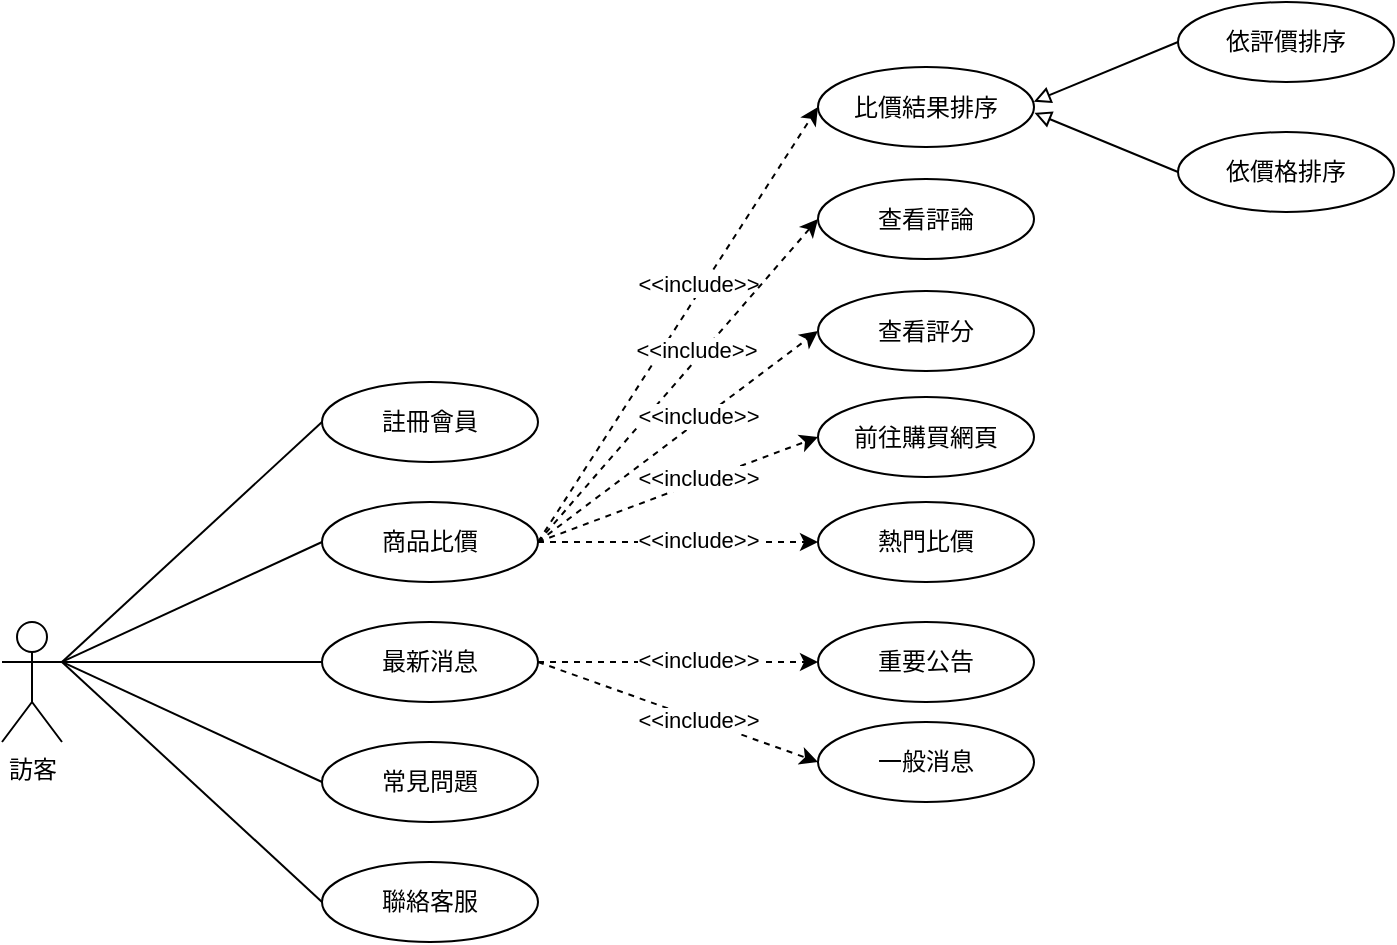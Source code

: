 <mxfile version="21.2.8" type="device">
  <diagram name="Page-1" id="L7bZQ2ZqeiiDAUVz-HTF">
    <mxGraphModel dx="1418" dy="828" grid="1" gridSize="10" guides="1" tooltips="1" connect="1" arrows="1" fold="1" page="1" pageScale="1" pageWidth="827" pageHeight="1169" math="0" shadow="0">
      <root>
        <mxCell id="0" />
        <mxCell id="1" parent="0" />
        <mxCell id="_GVOletZbV4rYhE-AKmH-5" value="訪客" style="shape=umlActor;verticalLabelPosition=bottom;verticalAlign=top;html=1;outlineConnect=0;" parent="1" vertex="1">
          <mxGeometry x="80" y="450" width="30" height="60" as="geometry" />
        </mxCell>
        <mxCell id="_GVOletZbV4rYhE-AKmH-27" style="rounded=0;orthogonalLoop=1;jettySize=auto;html=1;exitX=1;exitY=0.333;exitDx=0;exitDy=0;exitPerimeter=0;entryX=0;entryY=0.5;entryDx=0;entryDy=0;endArrow=none;endFill=0;" parent="1" source="_GVOletZbV4rYhE-AKmH-5" target="_GVOletZbV4rYhE-AKmH-4" edge="1">
          <mxGeometry relative="1" as="geometry">
            <mxPoint x="100" y="310" as="sourcePoint" />
            <mxPoint x="252" y="170" as="targetPoint" />
          </mxGeometry>
        </mxCell>
        <mxCell id="_GVOletZbV4rYhE-AKmH-28" style="rounded=0;orthogonalLoop=1;jettySize=auto;html=1;exitX=1;exitY=0.333;exitDx=0;exitDy=0;exitPerimeter=0;entryX=0;entryY=0.5;entryDx=0;entryDy=0;endArrow=none;endFill=0;" parent="1" source="_GVOletZbV4rYhE-AKmH-5" target="_GVOletZbV4rYhE-AKmH-11" edge="1">
          <mxGeometry relative="1" as="geometry">
            <mxPoint x="100" y="310" as="sourcePoint" />
            <mxPoint x="252" y="225" as="targetPoint" />
          </mxGeometry>
        </mxCell>
        <mxCell id="_GVOletZbV4rYhE-AKmH-29" style="rounded=0;orthogonalLoop=1;jettySize=auto;html=1;exitX=1;exitY=0.333;exitDx=0;exitDy=0;exitPerimeter=0;entryX=0;entryY=0.5;entryDx=0;entryDy=0;endArrow=none;endFill=0;" parent="1" source="_GVOletZbV4rYhE-AKmH-5" target="_GVOletZbV4rYhE-AKmH-12" edge="1">
          <mxGeometry relative="1" as="geometry">
            <mxPoint x="100" y="310" as="sourcePoint" />
            <mxPoint x="252" y="285" as="targetPoint" />
          </mxGeometry>
        </mxCell>
        <mxCell id="_GVOletZbV4rYhE-AKmH-30" style="rounded=0;orthogonalLoop=1;jettySize=auto;html=1;entryX=0;entryY=0.5;entryDx=0;entryDy=0;endArrow=none;endFill=0;exitX=1;exitY=0.333;exitDx=0;exitDy=0;exitPerimeter=0;" parent="1" source="_GVOletZbV4rYhE-AKmH-5" target="_GVOletZbV4rYhE-AKmH-13" edge="1">
          <mxGeometry relative="1" as="geometry">
            <mxPoint x="90" y="300" as="sourcePoint" />
            <mxPoint x="252" y="345" as="targetPoint" />
          </mxGeometry>
        </mxCell>
        <mxCell id="_GVOletZbV4rYhE-AKmH-31" style="rounded=0;orthogonalLoop=1;jettySize=auto;html=1;entryX=0;entryY=0.5;entryDx=0;entryDy=0;endArrow=none;endFill=0;exitX=1;exitY=0.333;exitDx=0;exitDy=0;exitPerimeter=0;" parent="1" source="_GVOletZbV4rYhE-AKmH-5" target="_GVOletZbV4rYhE-AKmH-14" edge="1">
          <mxGeometry relative="1" as="geometry">
            <mxPoint x="100" y="310" as="sourcePoint" />
            <mxPoint x="252" y="405" as="targetPoint" />
          </mxGeometry>
        </mxCell>
        <mxCell id="_GVOletZbV4rYhE-AKmH-4" value="註冊會員" style="ellipse;whiteSpace=wrap;html=1;container=0;" parent="1" vertex="1">
          <mxGeometry x="240" y="330" width="108" height="40" as="geometry" />
        </mxCell>
        <mxCell id="_GVOletZbV4rYhE-AKmH-18" style="rounded=0;orthogonalLoop=1;jettySize=auto;html=1;entryX=0;entryY=0.5;entryDx=0;entryDy=0;dashed=1;exitX=1;exitY=0.5;exitDx=0;exitDy=0;" parent="1" source="_GVOletZbV4rYhE-AKmH-11" target="9wTTY_0UaGagiGivupTA-1" edge="1">
          <mxGeometry relative="1" as="geometry">
            <mxPoint x="488.0" y="245" as="targetPoint" />
          </mxGeometry>
        </mxCell>
        <mxCell id="_GVOletZbV4rYhE-AKmH-19" value="&amp;lt;&amp;lt;include&amp;gt;&amp;gt;" style="edgeLabel;html=1;align=center;verticalAlign=middle;resizable=0;points=[];rotation=0;container=0;" parent="_GVOletZbV4rYhE-AKmH-18" vertex="1" connectable="0">
          <mxGeometry x="0.175" relative="1" as="geometry">
            <mxPoint x="-3" y="-1" as="offset" />
          </mxGeometry>
        </mxCell>
        <mxCell id="_GVOletZbV4rYhE-AKmH-11" value="商品比價" style="ellipse;whiteSpace=wrap;html=1;container=0;" parent="1" vertex="1">
          <mxGeometry x="240" y="390" width="108" height="40" as="geometry" />
        </mxCell>
        <mxCell id="_GVOletZbV4rYhE-AKmH-12" value="最新消息" style="ellipse;whiteSpace=wrap;html=1;container=0;" parent="1" vertex="1">
          <mxGeometry x="240" y="450" width="108" height="40" as="geometry" />
        </mxCell>
        <mxCell id="_GVOletZbV4rYhE-AKmH-13" value="常見問題" style="ellipse;whiteSpace=wrap;html=1;container=0;" parent="1" vertex="1">
          <mxGeometry x="240" y="510" width="108" height="40" as="geometry" />
        </mxCell>
        <mxCell id="_GVOletZbV4rYhE-AKmH-14" value="聯絡客服" style="ellipse;whiteSpace=wrap;html=1;container=0;" parent="1" vertex="1">
          <mxGeometry x="240" y="570" width="108" height="40" as="geometry" />
        </mxCell>
        <mxCell id="_GVOletZbV4rYhE-AKmH-23" value="熱門比價" style="ellipse;whiteSpace=wrap;html=1;container=0;" parent="1" vertex="1">
          <mxGeometry x="488" y="390" width="108" height="40" as="geometry" />
        </mxCell>
        <mxCell id="CIhs6yYy7DYA_hMeoE-F-4" style="rounded=0;orthogonalLoop=1;jettySize=auto;html=1;entryX=0;entryY=0.5;entryDx=0;entryDy=0;dashed=1;exitX=1;exitY=0.5;exitDx=0;exitDy=0;" parent="1" source="_GVOletZbV4rYhE-AKmH-12" target="CIhs6yYy7DYA_hMeoE-F-7" edge="1">
          <mxGeometry relative="1" as="geometry">
            <mxPoint x="368" y="500" as="sourcePoint" />
          </mxGeometry>
        </mxCell>
        <mxCell id="CIhs6yYy7DYA_hMeoE-F-5" value="&amp;lt;&amp;lt;include&amp;gt;&amp;gt;" style="edgeLabel;html=1;align=center;verticalAlign=middle;resizable=0;points=[];rotation=0;container=0;" parent="CIhs6yYy7DYA_hMeoE-F-4" vertex="1" connectable="0">
          <mxGeometry x="0.175" relative="1" as="geometry">
            <mxPoint x="-3" y="-1" as="offset" />
          </mxGeometry>
        </mxCell>
        <mxCell id="CIhs6yYy7DYA_hMeoE-F-7" value="重要公告" style="ellipse;whiteSpace=wrap;html=1;container=0;" parent="1" vertex="1">
          <mxGeometry x="488" y="450" width="108" height="40" as="geometry" />
        </mxCell>
        <mxCell id="CIhs6yYy7DYA_hMeoE-F-9" style="rounded=0;orthogonalLoop=1;jettySize=auto;html=1;entryX=0;entryY=0.5;entryDx=0;entryDy=0;dashed=1;exitX=1;exitY=0.5;exitDx=0;exitDy=0;" parent="1" source="_GVOletZbV4rYhE-AKmH-12" target="CIhs6yYy7DYA_hMeoE-F-11" edge="1">
          <mxGeometry relative="1" as="geometry">
            <mxPoint x="358" y="535" as="sourcePoint" />
          </mxGeometry>
        </mxCell>
        <mxCell id="CIhs6yYy7DYA_hMeoE-F-10" value="&amp;lt;&amp;lt;include&amp;gt;&amp;gt;" style="edgeLabel;html=1;align=center;verticalAlign=middle;resizable=0;points=[];rotation=0;container=0;" parent="CIhs6yYy7DYA_hMeoE-F-9" vertex="1" connectable="0">
          <mxGeometry x="0.175" relative="1" as="geometry">
            <mxPoint x="-3" y="-1" as="offset" />
          </mxGeometry>
        </mxCell>
        <mxCell id="CIhs6yYy7DYA_hMeoE-F-11" value="一般消息" style="ellipse;whiteSpace=wrap;html=1;container=0;" parent="1" vertex="1">
          <mxGeometry x="488" y="500" width="108" height="40" as="geometry" />
        </mxCell>
        <mxCell id="Hux54AEykHEccqKdn2lM-1" style="rounded=0;orthogonalLoop=1;jettySize=auto;html=1;entryX=0;entryY=0.5;entryDx=0;entryDy=0;dashed=1;exitX=1;exitY=0.5;exitDx=0;exitDy=0;" parent="1" source="_GVOletZbV4rYhE-AKmH-11" target="Hux54AEykHEccqKdn2lM-3" edge="1">
          <mxGeometry relative="1" as="geometry">
            <mxPoint x="348" y="413" as="sourcePoint" />
          </mxGeometry>
        </mxCell>
        <mxCell id="Hux54AEykHEccqKdn2lM-2" value="&amp;lt;&amp;lt;include&amp;gt;&amp;gt;" style="edgeLabel;html=1;align=center;verticalAlign=middle;resizable=0;points=[];rotation=0;container=0;" parent="Hux54AEykHEccqKdn2lM-1" vertex="1" connectable="0">
          <mxGeometry x="0.175" relative="1" as="geometry">
            <mxPoint x="-3" y="-1" as="offset" />
          </mxGeometry>
        </mxCell>
        <mxCell id="Hux54AEykHEccqKdn2lM-3" value="查看評論" style="ellipse;whiteSpace=wrap;html=1;container=0;" parent="1" vertex="1">
          <mxGeometry x="488" y="228.5" width="108" height="40" as="geometry" />
        </mxCell>
        <mxCell id="Hux54AEykHEccqKdn2lM-5" value="前往購買網頁" style="ellipse;whiteSpace=wrap;html=1;container=0;" parent="1" vertex="1">
          <mxGeometry x="488" y="337.5" width="108" height="40" as="geometry" />
        </mxCell>
        <mxCell id="Hux54AEykHEccqKdn2lM-6" style="rounded=0;orthogonalLoop=1;jettySize=auto;html=1;entryX=0;entryY=0.5;entryDx=0;entryDy=0;dashed=1;exitX=1;exitY=0.5;exitDx=0;exitDy=0;" parent="1" source="_GVOletZbV4rYhE-AKmH-11" target="Hux54AEykHEccqKdn2lM-5" edge="1">
          <mxGeometry relative="1" as="geometry">
            <mxPoint x="358" y="363" as="sourcePoint" />
            <mxPoint x="498" y="383" as="targetPoint" />
          </mxGeometry>
        </mxCell>
        <mxCell id="Hux54AEykHEccqKdn2lM-7" value="&amp;lt;&amp;lt;include&amp;gt;&amp;gt;" style="edgeLabel;html=1;align=center;verticalAlign=middle;resizable=0;points=[];rotation=0;container=0;" parent="Hux54AEykHEccqKdn2lM-6" vertex="1" connectable="0">
          <mxGeometry x="0.175" relative="1" as="geometry">
            <mxPoint x="-3" y="-1" as="offset" />
          </mxGeometry>
        </mxCell>
        <mxCell id="Hux54AEykHEccqKdn2lM-10" value="查看評分" style="ellipse;whiteSpace=wrap;html=1;container=0;" parent="1" vertex="1">
          <mxGeometry x="488" y="284.5" width="108" height="40" as="geometry" />
        </mxCell>
        <mxCell id="Hux54AEykHEccqKdn2lM-11" style="rounded=0;orthogonalLoop=1;jettySize=auto;html=1;entryX=0;entryY=0.5;entryDx=0;entryDy=0;dashed=1;exitX=1;exitY=0.5;exitDx=0;exitDy=0;" parent="1" source="_GVOletZbV4rYhE-AKmH-11" target="Hux54AEykHEccqKdn2lM-10" edge="1">
          <mxGeometry relative="1" as="geometry">
            <mxPoint x="358" y="420" as="sourcePoint" />
            <mxPoint x="498" y="420" as="targetPoint" />
          </mxGeometry>
        </mxCell>
        <mxCell id="Hux54AEykHEccqKdn2lM-12" value="&amp;lt;&amp;lt;include&amp;gt;&amp;gt;" style="edgeLabel;html=1;align=center;verticalAlign=middle;resizable=0;points=[];rotation=0;container=0;" parent="Hux54AEykHEccqKdn2lM-11" vertex="1" connectable="0">
          <mxGeometry x="0.175" relative="1" as="geometry">
            <mxPoint x="-3" y="-1" as="offset" />
          </mxGeometry>
        </mxCell>
        <mxCell id="9wTTY_0UaGagiGivupTA-1" value="比價結果排序" style="ellipse;whiteSpace=wrap;html=1;container=0;" parent="1" vertex="1">
          <mxGeometry x="488" y="172.5" width="108" height="40" as="geometry" />
        </mxCell>
        <mxCell id="9wTTY_0UaGagiGivupTA-2" style="rounded=0;orthogonalLoop=1;jettySize=auto;html=1;exitX=0;exitY=0.5;exitDx=0;exitDy=0;entryX=0.999;entryY=0.433;entryDx=0;entryDy=0;endArrow=block;endFill=0;entryPerimeter=0;" parent="1" source="9wTTY_0UaGagiGivupTA-3" target="9wTTY_0UaGagiGivupTA-1" edge="1">
          <mxGeometry relative="1" as="geometry" />
        </mxCell>
        <mxCell id="9wTTY_0UaGagiGivupTA-3" value="依評價排序" style="ellipse;whiteSpace=wrap;html=1;container=0;" parent="1" vertex="1">
          <mxGeometry x="668" y="140" width="108" height="40" as="geometry" />
        </mxCell>
        <mxCell id="9wTTY_0UaGagiGivupTA-4" value="依價格排序" style="ellipse;whiteSpace=wrap;html=1;container=0;" parent="1" vertex="1">
          <mxGeometry x="668" y="205" width="108" height="40" as="geometry" />
        </mxCell>
        <mxCell id="9wTTY_0UaGagiGivupTA-5" style="rounded=0;orthogonalLoop=1;jettySize=auto;html=1;exitX=0;exitY=0.5;exitDx=0;exitDy=0;endArrow=block;endFill=0;entryX=1.002;entryY=0.573;entryDx=0;entryDy=0;entryPerimeter=0;" parent="1" source="9wTTY_0UaGagiGivupTA-4" target="9wTTY_0UaGagiGivupTA-1" edge="1">
          <mxGeometry relative="1" as="geometry">
            <mxPoint x="688" y="390.5" as="sourcePoint" />
            <mxPoint x="588" y="427.5" as="targetPoint" />
          </mxGeometry>
        </mxCell>
        <mxCell id="gLcgJsaYEqoa-V2YEoPw-1" style="rounded=0;orthogonalLoop=1;jettySize=auto;html=1;entryX=0;entryY=0.5;entryDx=0;entryDy=0;dashed=1;exitX=1;exitY=0.5;exitDx=0;exitDy=0;" edge="1" parent="1" source="_GVOletZbV4rYhE-AKmH-11" target="_GVOletZbV4rYhE-AKmH-23">
          <mxGeometry relative="1" as="geometry">
            <mxPoint x="358" y="420" as="sourcePoint" />
            <mxPoint x="498" y="368" as="targetPoint" />
          </mxGeometry>
        </mxCell>
        <mxCell id="gLcgJsaYEqoa-V2YEoPw-2" value="&amp;lt;&amp;lt;include&amp;gt;&amp;gt;" style="edgeLabel;html=1;align=center;verticalAlign=middle;resizable=0;points=[];rotation=0;container=0;" vertex="1" connectable="0" parent="gLcgJsaYEqoa-V2YEoPw-1">
          <mxGeometry x="0.175" relative="1" as="geometry">
            <mxPoint x="-3" y="-1" as="offset" />
          </mxGeometry>
        </mxCell>
      </root>
    </mxGraphModel>
  </diagram>
</mxfile>
